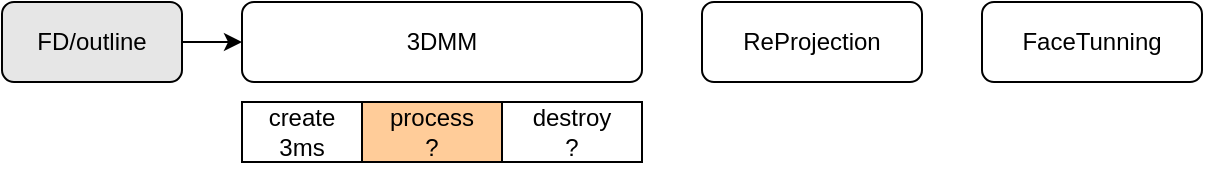 <mxfile version="20.8.23" type="github">
  <diagram id="C5RBs43oDa-KdzZeNtuy" name="Page-1">
    <mxGraphModel dx="1434" dy="746" grid="1" gridSize="10" guides="1" tooltips="1" connect="1" arrows="1" fold="1" page="1" pageScale="1" pageWidth="1169" pageHeight="827" math="0" shadow="0">
      <root>
        <mxCell id="WIyWlLk6GJQsqaUBKTNV-0" />
        <mxCell id="WIyWlLk6GJQsqaUBKTNV-1" parent="WIyWlLk6GJQsqaUBKTNV-0" />
        <mxCell id="VvMTUtirOStaTu0uTbrA-0" value="FD/outline" style="rounded=1;whiteSpace=wrap;html=1;fillColor=#E6E6E6;" vertex="1" parent="WIyWlLk6GJQsqaUBKTNV-1">
          <mxGeometry x="40" y="40" width="90" height="40" as="geometry" />
        </mxCell>
        <mxCell id="VvMTUtirOStaTu0uTbrA-1" value="3DMM" style="rounded=1;whiteSpace=wrap;html=1;fillColor=#FFFFFF;" vertex="1" parent="WIyWlLk6GJQsqaUBKTNV-1">
          <mxGeometry x="160" y="40" width="200" height="40" as="geometry" />
        </mxCell>
        <mxCell id="VvMTUtirOStaTu0uTbrA-2" value="create&lt;br&gt;3ms" style="rounded=0;whiteSpace=wrap;html=1;fillColor=#FFFFFF;" vertex="1" parent="WIyWlLk6GJQsqaUBKTNV-1">
          <mxGeometry x="160" y="90" width="60" height="30" as="geometry" />
        </mxCell>
        <mxCell id="VvMTUtirOStaTu0uTbrA-3" style="edgeStyle=orthogonalEdgeStyle;rounded=0;orthogonalLoop=1;jettySize=auto;html=1;exitX=0.5;exitY=1;exitDx=0;exitDy=0;fillColor=#FFFFFF;" edge="1" parent="WIyWlLk6GJQsqaUBKTNV-1" source="VvMTUtirOStaTu0uTbrA-2" target="VvMTUtirOStaTu0uTbrA-2">
          <mxGeometry relative="1" as="geometry" />
        </mxCell>
        <mxCell id="VvMTUtirOStaTu0uTbrA-4" value="process&lt;br&gt;?" style="rounded=0;whiteSpace=wrap;html=1;fillColor=#FFCC99;" vertex="1" parent="WIyWlLk6GJQsqaUBKTNV-1">
          <mxGeometry x="220" y="90" width="70" height="30" as="geometry" />
        </mxCell>
        <mxCell id="VvMTUtirOStaTu0uTbrA-5" value="" style="endArrow=classic;html=1;rounded=0;exitX=1;exitY=0.5;exitDx=0;exitDy=0;entryX=0;entryY=0.5;entryDx=0;entryDy=0;" edge="1" parent="WIyWlLk6GJQsqaUBKTNV-1" source="VvMTUtirOStaTu0uTbrA-0" target="VvMTUtirOStaTu0uTbrA-1">
          <mxGeometry width="50" height="50" relative="1" as="geometry">
            <mxPoint x="390" y="300" as="sourcePoint" />
            <mxPoint x="440" y="250" as="targetPoint" />
          </mxGeometry>
        </mxCell>
        <mxCell id="VvMTUtirOStaTu0uTbrA-6" value="destroy&lt;br&gt;?" style="rounded=0;whiteSpace=wrap;html=1;fillColor=#FFFFFF;" vertex="1" parent="WIyWlLk6GJQsqaUBKTNV-1">
          <mxGeometry x="290" y="90" width="70" height="30" as="geometry" />
        </mxCell>
        <mxCell id="VvMTUtirOStaTu0uTbrA-7" value="ReProjection" style="rounded=1;whiteSpace=wrap;html=1;fillColor=#FFFFFF;" vertex="1" parent="WIyWlLk6GJQsqaUBKTNV-1">
          <mxGeometry x="390" y="40" width="110" height="40" as="geometry" />
        </mxCell>
        <mxCell id="VvMTUtirOStaTu0uTbrA-8" value="FaceTunning" style="rounded=1;whiteSpace=wrap;html=1;fillColor=#FFFFFF;" vertex="1" parent="WIyWlLk6GJQsqaUBKTNV-1">
          <mxGeometry x="530" y="40" width="110" height="40" as="geometry" />
        </mxCell>
      </root>
    </mxGraphModel>
  </diagram>
</mxfile>
